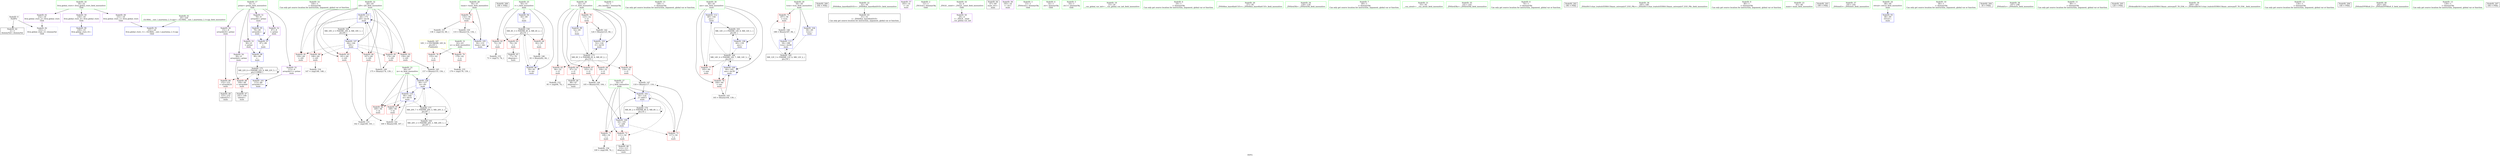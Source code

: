 digraph "SVFG" {
	label="SVFG";

	Node0x55c7fcfff3c0 [shape=record,color=grey,label="{NodeID: 0\nNullPtr}"];
	Node0x55c7fcfff3c0 -> Node0x55c7fd019670[style=solid];
	Node0x55c7fcfff3c0 -> Node0x55c7fd01d080[style=solid];
	Node0x55c7fd019c80 [shape=record,color=blue,label="{NodeID: 97\n87\<--89\n\<--\nmain\n}"];
	Node0x55c7fd019c80 -> Node0x55c7fd019d50[style=dashed];
	Node0x55c7fcffff90 [shape=record,color=green,label="{NodeID: 14\n144\<--1\n\<--dummyObj\nCan only get source location for instruction, argument, global var or function.}"];
	Node0x55c7fd01e850 [shape=record,color=blue,label="{NodeID: 111\n64\<--175\ni20\<--inc34\nmain\n}"];
	Node0x55c7fd01e850 -> Node0x55c7fd01c660[style=dashed];
	Node0x55c7fd01e850 -> Node0x55c7fd01c730[style=dashed];
	Node0x55c7fd01e850 -> Node0x55c7fd01c800[style=dashed];
	Node0x55c7fd01e850 -> Node0x55c7fd01c8d0[style=dashed];
	Node0x55c7fd01e850 -> Node0x55c7fd01c9a0[style=dashed];
	Node0x55c7fd01e850 -> Node0x55c7fd01ca70[style=dashed];
	Node0x55c7fd01e850 -> Node0x55c7fd01e850[style=dashed];
	Node0x55c7fd01e850 -> Node0x55c7fd028720[style=dashed];
	Node0x55c7fd018a50 [shape=record,color=green,label="{NodeID: 28\n56\<--57\ntnum\<--tnum_field_insensitive\nmain\n}"];
	Node0x55c7fd018a50 -> Node0x55c7fd01c180[style=solid];
	Node0x55c7fd018a50 -> Node0x55c7fd01a300[style=solid];
	Node0x55c7fd03a0b0 [shape=record,color=black,label="{NodeID: 208\n190 = PHI()\n}"];
	Node0x55c7fd019670 [shape=record,color=black,label="{NodeID: 42\n2\<--3\ndummyVal\<--dummyVal\n}"];
	Node0x55c7fd01b250 [shape=record,color=purple,label="{NodeID: 56\n151\<--8\narrayidx24\<--prime\nmain\n}"];
	Node0x55c7fd01b250 -> Node0x55c7fd01cdb0[style=solid];
	Node0x55c7fd021890 [shape=record,color=grey,label="{NodeID: 153\n73 = cmp(72, 74, )\n}"];
	Node0x55c7fd01be40 [shape=record,color=red,label="{NodeID: 70\n123\<--52\n\<--i1\nmain\n}"];
	Node0x55c7fd01be40 -> Node0x55c7fd01a6f0[style=solid];
	Node0x55c7fd01c9a0 [shape=record,color=red,label="{NodeID: 84\n167\<--64\n\<--i20\nmain\n}"];
	Node0x55c7fd01c9a0 -> Node0x55c7fd01a570[style=solid];
	Node0x55c7fcffe4d0 [shape=record,color=green,label="{NodeID: 1\n7\<--1\n__dso_handle\<--dummyObj\nGlob }"];
	Node0x55c7fd019d50 [shape=record,color=blue,label="{NodeID: 98\n90\<--89\n\<--\nmain\n}"];
	Node0x55c7fd019d50 -> Node0x55c7fd02be20[style=dashed];
	Node0x55c7fd000060 [shape=record,color=green,label="{NodeID: 15\n148\<--1\n\<--dummyObj\nCan only get source location for instruction, argument, global var or function.}"];
	Node0x55c7fd01e920 [shape=record,color=blue,label="{NodeID: 112\n60\<--144\nans\<--\nmain\n}"];
	Node0x55c7fd01e920 -> Node0x55c7fd01c3f0[style=dashed];
	Node0x55c7fd01e920 -> Node0x55c7fd028220[style=dashed];
	Node0x55c7fd018b20 [shape=record,color=green,label="{NodeID: 29\n58\<--59\ntcou\<--tcou_field_insensitive\nmain\n}"];
	Node0x55c7fd018b20 -> Node0x55c7fd01c250[style=solid];
	Node0x55c7fd018b20 -> Node0x55c7fd01a230[style=solid];
	Node0x55c7fd018b20 -> Node0x55c7fd01e9f0[style=solid];
	Node0x55c7fd03a1b0 [shape=record,color=black,label="{NodeID: 209\n194 = PHI()\n}"];
	Node0x55c7fd019770 [shape=record,color=black,label="{NodeID: 43\n31\<--32\n\<--_ZNSt8ios_base4InitD1Ev\nCan only get source location for instruction, argument, global var or function.}"];
	Node0x55c7fd01b320 [shape=record,color=purple,label="{NodeID: 57\n183\<--14\n\<--.str\nmain\n}"];
	Node0x55c7fd021a10 [shape=record,color=grey,label="{NodeID: 154\n147 = cmp(146, 148, )\n}"];
	Node0x55c7fd01bf10 [shape=record,color=red,label="{NodeID: 71\n108\<--54\n\<--j\nmain\n}"];
	Node0x55c7fd01bf10 -> Node0x55c7fd021d10[style=solid];
	Node0x55c7fd01ca70 [shape=record,color=red,label="{NodeID: 85\n174\<--64\n\<--i20\nmain\n}"];
	Node0x55c7fd01ca70 -> Node0x55c7fd021290[style=solid];
	Node0x55c7fcfff990 [shape=record,color=green,label="{NodeID: 2\n12\<--1\n_ZSt3cin\<--dummyObj\nGlob }"];
	Node0x55c7fd019e20 [shape=record,color=blue,label="{NodeID: 99\n52\<--69\ni1\<--\nmain\n}"];
	Node0x55c7fd019e20 -> Node0x55c7fd02b420[style=dashed];
	Node0x55c7fd000130 [shape=record,color=green,label="{NodeID: 16\n4\<--6\n_ZStL8__ioinit\<--_ZStL8__ioinit_field_insensitive\nGlob }"];
	Node0x55c7fd000130 -> Node0x55c7fd01ad70[style=solid];
	Node0x55c7fd01e9f0 [shape=record,color=blue,label="{NodeID: 113\n58\<--188\ntcou\<--inc40\nmain\n}"];
	Node0x55c7fd01e9f0 -> Node0x55c7fd027d20[style=dashed];
	Node0x55c7fd018bf0 [shape=record,color=green,label="{NodeID: 30\n60\<--61\nans\<--ans_field_insensitive\nmain\n}"];
	Node0x55c7fd018bf0 -> Node0x55c7fd01c320[style=solid];
	Node0x55c7fd018bf0 -> Node0x55c7fd01c3f0[style=solid];
	Node0x55c7fd018bf0 -> Node0x55c7fd01e440[style=solid];
	Node0x55c7fd018bf0 -> Node0x55c7fd01e6b0[style=solid];
	Node0x55c7fd018bf0 -> Node0x55c7fd01e920[style=solid];
	Node0x55c7fd019870 [shape=record,color=black,label="{NodeID: 44\n47\<--69\nmain_ret\<--\nmain\n}"];
	Node0x55c7fd01a570 [shape=record,color=grey,label="{NodeID: 141\n169 = Binary(168, 167, )\n}"];
	Node0x55c7fd01a570 -> Node0x55c7fd01e780[style=solid];
	Node0x55c7fd01b3f0 [shape=record,color=purple,label="{NodeID: 58\n193\<--16\n\<--.str.1\nmain\n}"];
	Node0x55c7fd021b90 [shape=record,color=grey,label="{NodeID: 155\n179 = cmp(178, 139, )\n}"];
	Node0x55c7fd01bfe0 [shape=record,color=red,label="{NodeID: 72\n111\<--54\n\<--j\nmain\n}"];
	Node0x55c7fd01bfe0 -> Node0x55c7fd01abd0[style=solid];
	Node0x55c7fd01cb40 [shape=record,color=red,label="{NodeID: 86\n160\<--66\n\<--m\nmain\n}"];
	Node0x55c7fd01cb40 -> Node0x55c7fd021590[style=solid];
	Node0x55c7fcfffba0 [shape=record,color=green,label="{NodeID: 3\n13\<--1\n_ZSt4cout\<--dummyObj\nGlob }"];
	Node0x55c7fd019ef0 [shape=record,color=blue,label="{NodeID: 100\n54\<--105\nj\<--add\nmain\n}"];
	Node0x55c7fd019ef0 -> Node0x55c7fd01bf10[style=dashed];
	Node0x55c7fd019ef0 -> Node0x55c7fd01bfe0[style=dashed];
	Node0x55c7fd019ef0 -> Node0x55c7fd01c0b0[style=dashed];
	Node0x55c7fd019ef0 -> Node0x55c7fd01a090[style=dashed];
	Node0x55c7fd019ef0 -> Node0x55c7fd02b920[style=dashed];
	Node0x55c7fd000200 [shape=record,color=green,label="{NodeID: 17\n8\<--11\nprime\<--prime_field_insensitive\nGlob }"];
	Node0x55c7fd000200 -> Node0x55c7fd01ae40[style=solid];
	Node0x55c7fd000200 -> Node0x55c7fd01af10[style=solid];
	Node0x55c7fd000200 -> Node0x55c7fd01afe0[style=solid];
	Node0x55c7fd000200 -> Node0x55c7fd01b0b0[style=solid];
	Node0x55c7fd000200 -> Node0x55c7fd01b180[style=solid];
	Node0x55c7fd000200 -> Node0x55c7fd01b250[style=solid];
	Node0x55c7fd018cc0 [shape=record,color=green,label="{NodeID: 31\n62\<--63\nn\<--n_field_insensitive\nmain\n}"];
	Node0x55c7fd018cc0 -> Node0x55c7fd01c4c0[style=solid];
	Node0x55c7fd018cc0 -> Node0x55c7fd01c590[style=solid];
	Node0x55c7fd019940 [shape=record,color=black,label="{NodeID: 45\n77\<--76\nidxprom\<--\nmain\n}"];
	Node0x55c7fd01a6f0 [shape=record,color=grey,label="{NodeID: 142\n124 = Binary(123, 84, )\n}"];
	Node0x55c7fd01a6f0 -> Node0x55c7fd01a160[style=solid];
	Node0x55c7fd01b4c0 [shape=record,color=purple,label="{NodeID: 59\n230\<--18\nllvm.global_ctors_0\<--llvm.global_ctors\nGlob }"];
	Node0x55c7fd01b4c0 -> Node0x55c7fd01ce80[style=solid];
	Node0x55c7fd021d10 [shape=record,color=grey,label="{NodeID: 156\n109 = cmp(108, 74, )\n}"];
	Node0x55c7fd01c0b0 [shape=record,color=red,label="{NodeID: 73\n117\<--54\n\<--j\nmain\n}"];
	Node0x55c7fd01c0b0 -> Node0x55c7fd020f90[style=solid];
	Node0x55c7fd01cc10 [shape=record,color=red,label="{NodeID: 87\n168\<--66\n\<--m\nmain\n}"];
	Node0x55c7fd01cc10 -> Node0x55c7fd01a570[style=solid];
	Node0x55c7fcfff720 [shape=record,color=green,label="{NodeID: 4\n14\<--1\n.str\<--dummyObj\nGlob }"];
	Node0x55c7fd019fc0 [shape=record,color=blue,label="{NodeID: 101\n113\<--89\narrayidx11\<--\nmain\n}"];
	Node0x55c7fd019fc0 -> Node0x55c7fd019fc0[style=dashed];
	Node0x55c7fd019fc0 -> Node0x55c7fd02be20[style=dashed];
	Node0x55c7fd0002d0 [shape=record,color=green,label="{NodeID: 18\n18\<--22\nllvm.global_ctors\<--llvm.global_ctors_field_insensitive\nGlob }"];
	Node0x55c7fd0002d0 -> Node0x55c7fd01b4c0[style=solid];
	Node0x55c7fd0002d0 -> Node0x55c7fd01b5c0[style=solid];
	Node0x55c7fd0002d0 -> Node0x55c7fd01b6c0[style=solid];
	Node0x55c7fd018d90 [shape=record,color=green,label="{NodeID: 32\n64\<--65\ni20\<--i20_field_insensitive\nmain\n}"];
	Node0x55c7fd018d90 -> Node0x55c7fd01c660[style=solid];
	Node0x55c7fd018d90 -> Node0x55c7fd01c730[style=solid];
	Node0x55c7fd018d90 -> Node0x55c7fd01c800[style=solid];
	Node0x55c7fd018d90 -> Node0x55c7fd01c8d0[style=solid];
	Node0x55c7fd018d90 -> Node0x55c7fd01c9a0[style=solid];
	Node0x55c7fd018d90 -> Node0x55c7fd01ca70[style=solid];
	Node0x55c7fd018d90 -> Node0x55c7fd01e510[style=solid];
	Node0x55c7fd018d90 -> Node0x55c7fd01e850[style=solid];
	Node0x55c7fd019a10 [shape=record,color=black,label="{NodeID: 46\n98\<--97\nidxprom5\<--\nmain\n}"];
	Node0x55c7fd01a870 [shape=record,color=grey,label="{NodeID: 143\n165 = Binary(164, 139, )\n}"];
	Node0x55c7fd01a870 -> Node0x55c7fd01e6b0[style=solid];
	Node0x55c7fd01b5c0 [shape=record,color=purple,label="{NodeID: 60\n231\<--18\nllvm.global_ctors_1\<--llvm.global_ctors\nGlob }"];
	Node0x55c7fd01b5c0 -> Node0x55c7fd01cf80[style=solid];
	Node0x55c7fd021e90 [shape=record,color=grey,label="{NodeID: 157\n136 = cmp(132, 69, )\n}"];
	Node0x55c7fd01c180 [shape=record,color=red,label="{NodeID: 74\n132\<--56\n\<--tnum\nmain\n}"];
	Node0x55c7fd01c180 -> Node0x55c7fd021410[style=solid];
	Node0x55c7fd01c180 -> Node0x55c7fd021e90[style=solid];
	Node0x55c7fd01cce0 [shape=record,color=red,label="{NodeID: 88\n100\<--99\n\<--arrayidx6\nmain\n}"];
	Node0x55c7fd01cce0 -> Node0x55c7fd019ae0[style=solid];
	Node0x55c7fcfff7b0 [shape=record,color=green,label="{NodeID: 5\n16\<--1\n.str.1\<--dummyObj\nGlob }"];
	Node0x55c7fd01a090 [shape=record,color=blue,label="{NodeID: 102\n54\<--118\nj\<--add13\nmain\n}"];
	Node0x55c7fd01a090 -> Node0x55c7fd01bf10[style=dashed];
	Node0x55c7fd01a090 -> Node0x55c7fd01bfe0[style=dashed];
	Node0x55c7fd01a090 -> Node0x55c7fd01c0b0[style=dashed];
	Node0x55c7fd01a090 -> Node0x55c7fd01a090[style=dashed];
	Node0x55c7fd01a090 -> Node0x55c7fd02b920[style=dashed];
	Node0x55c7fd0003a0 [shape=record,color=green,label="{NodeID: 19\n23\<--24\n__cxx_global_var_init\<--__cxx_global_var_init_field_insensitive\n}"];
	Node0x55c7fd018e60 [shape=record,color=green,label="{NodeID: 33\n66\<--67\nm\<--m_field_insensitive\nmain\n}"];
	Node0x55c7fd018e60 -> Node0x55c7fd01cb40[style=solid];
	Node0x55c7fd018e60 -> Node0x55c7fd01cc10[style=solid];
	Node0x55c7fd018e60 -> Node0x55c7fd01e5e0[style=solid];
	Node0x55c7fd018e60 -> Node0x55c7fd01e780[style=solid];
	Node0x55c7fd019ae0 [shape=record,color=black,label="{NodeID: 47\n101\<--100\ntobool\<--\nmain\n}"];
	Node0x55c7fd01a9f0 [shape=record,color=grey,label="{NodeID: 144\n105 = Binary(103, 104, )\n}"];
	Node0x55c7fd01a9f0 -> Node0x55c7fd019ef0[style=solid];
	Node0x55c7fd01b6c0 [shape=record,color=purple,label="{NodeID: 61\n232\<--18\nllvm.global_ctors_2\<--llvm.global_ctors\nGlob }"];
	Node0x55c7fd01b6c0 -> Node0x55c7fd01d080[style=solid];
	Node0x55c7fd026920 [shape=record,color=black,label="{NodeID: 158\nMR_4V_3 = PHI(MR_4V_4, MR_4V_2, )\npts\{51 \}\n}"];
	Node0x55c7fd026920 -> Node0x55c7fd01b7c0[style=dashed];
	Node0x55c7fd026920 -> Node0x55c7fd01b890[style=dashed];
	Node0x55c7fd026920 -> Node0x55c7fd01b960[style=dashed];
	Node0x55c7fd026920 -> Node0x55c7fd019bb0[style=dashed];
	Node0x55c7fd01c250 [shape=record,color=red,label="{NodeID: 75\n187\<--58\n\<--tcou\nmain\n}"];
	Node0x55c7fd01c250 -> Node0x55c7fd021110[style=solid];
	Node0x55c7fd01cdb0 [shape=record,color=red,label="{NodeID: 89\n152\<--151\n\<--arrayidx24\nmain\n}"];
	Node0x55c7fd01cdb0 -> Node0x55c7fd01aca0[style=solid];
	Node0x55c7fcfff840 [shape=record,color=green,label="{NodeID: 6\n19\<--1\n\<--dummyObj\nCan only get source location for instruction, argument, global var or function.}"];
	Node0x55c7fd01a160 [shape=record,color=blue,label="{NodeID: 103\n52\<--124\ni1\<--inc16\nmain\n}"];
	Node0x55c7fd01a160 -> Node0x55c7fd02b420[style=dashed];
	Node0x55c7fd000470 [shape=record,color=green,label="{NodeID: 20\n27\<--28\n_ZNSt8ios_base4InitC1Ev\<--_ZNSt8ios_base4InitC1Ev_field_insensitive\n}"];
	Node0x55c7fd018f30 [shape=record,color=green,label="{NodeID: 34\n129\<--130\n_ZNSirsERi\<--_ZNSirsERi_field_insensitive\n}"];
	Node0x55c7fd01abd0 [shape=record,color=black,label="{NodeID: 48\n112\<--111\nidxprom10\<--\nmain\n}"];
	Node0x55c7fd020cd0 [shape=record,color=grey,label="{NodeID: 145\n157 = Binary(155, 156, )\n}"];
	Node0x55c7fd020cd0 -> Node0x55c7fd01e5e0[style=solid];
	Node0x55c7fd01b7c0 [shape=record,color=red,label="{NodeID: 62\n72\<--50\n\<--i\nmain\n}"];
	Node0x55c7fd01b7c0 -> Node0x55c7fd021890[style=solid];
	Node0x55c7fd01c320 [shape=record,color=red,label="{NodeID: 76\n164\<--60\n\<--ans\nmain\n}"];
	Node0x55c7fd01c320 -> Node0x55c7fd01a870[style=solid];
	Node0x55c7fd02b420 [shape=record,color=black,label="{NodeID: 173\nMR_6V_3 = PHI(MR_6V_4, MR_6V_2, )\npts\{53 \}\n}"];
	Node0x55c7fd02b420 -> Node0x55c7fd01ba30[style=dashed];
	Node0x55c7fd02b420 -> Node0x55c7fd01bb00[style=dashed];
	Node0x55c7fd02b420 -> Node0x55c7fd01bbd0[style=dashed];
	Node0x55c7fd02b420 -> Node0x55c7fd01bca0[style=dashed];
	Node0x55c7fd02b420 -> Node0x55c7fd01bd70[style=dashed];
	Node0x55c7fd02b420 -> Node0x55c7fd01be40[style=dashed];
	Node0x55c7fd02b420 -> Node0x55c7fd01a160[style=dashed];
	Node0x55c7fd01ce80 [shape=record,color=blue,label="{NodeID: 90\n230\<--19\nllvm.global_ctors_0\<--\nGlob }"];
	Node0x55c7fd000d70 [shape=record,color=green,label="{NodeID: 7\n69\<--1\n\<--dummyObj\nCan only get source location for instruction, argument, global var or function.}"];
	Node0x55c7fd02ef90 [shape=record,color=yellow,style=double,label="{NodeID: 187\n16V_1 = ENCHI(MR_16V_0)\npts\{63 \}\nFun[main]}"];
	Node0x55c7fd02ef90 -> Node0x55c7fd01c4c0[style=dashed];
	Node0x55c7fd02ef90 -> Node0x55c7fd01c590[style=dashed];
	Node0x55c7fd01a230 [shape=record,color=blue,label="{NodeID: 104\n58\<--69\ntcou\<--\nmain\n}"];
	Node0x55c7fd01a230 -> Node0x55c7fd027d20[style=dashed];
	Node0x55c7fd000540 [shape=record,color=green,label="{NodeID: 21\n33\<--34\n__cxa_atexit\<--__cxa_atexit_field_insensitive\n}"];
	Node0x55c7fd019000 [shape=record,color=green,label="{NodeID: 35\n141\<--142\n_ZNSirsERx\<--_ZNSirsERx_field_insensitive\n}"];
	Node0x55c7fd01aca0 [shape=record,color=black,label="{NodeID: 49\n153\<--152\ntobool25\<--\nmain\n}"];
	Node0x55c7fd020e10 [shape=record,color=grey,label="{NodeID: 146\n83 = Binary(82, 84, )\n}"];
	Node0x55c7fd020e10 -> Node0x55c7fd019bb0[style=solid];
	Node0x55c7fd01b890 [shape=record,color=red,label="{NodeID: 63\n76\<--50\n\<--i\nmain\n}"];
	Node0x55c7fd01b890 -> Node0x55c7fd019940[style=solid];
	Node0x55c7fd01c3f0 [shape=record,color=red,label="{NodeID: 77\n195\<--60\n\<--ans\nmain\n}"];
	Node0x55c7fd02b920 [shape=record,color=black,label="{NodeID: 174\nMR_8V_2 = PHI(MR_8V_6, MR_8V_1, )\npts\{55 \}\n}"];
	Node0x55c7fd02b920 -> Node0x55c7fd019ef0[style=dashed];
	Node0x55c7fd02b920 -> Node0x55c7fd02b920[style=dashed];
	Node0x55c7fd01cf80 [shape=record,color=blue,label="{NodeID: 91\n231\<--20\nllvm.global_ctors_1\<--_GLOBAL__sub_I_anarinima_2_0.cpp\nGlob }"];
	Node0x55c7fd000e00 [shape=record,color=green,label="{NodeID: 8\n74\<--1\n\<--dummyObj\nCan only get source location for instruction, argument, global var or function.}"];
	Node0x55c7fd01a300 [shape=record,color=blue,label="{NodeID: 105\n56\<--133\ntnum\<--dec\nmain\n}"];
	Node0x55c7fd01a300 -> Node0x55c7fd01c180[style=dashed];
	Node0x55c7fd01a300 -> Node0x55c7fd01a300[style=dashed];
	Node0x55c7fd000610 [shape=record,color=green,label="{NodeID: 22\n32\<--38\n_ZNSt8ios_base4InitD1Ev\<--_ZNSt8ios_base4InitD1Ev_field_insensitive\n}"];
	Node0x55c7fd000610 -> Node0x55c7fd019770[style=solid];
	Node0x55c7fce158f0 [shape=record,color=black,label="{NodeID: 202\n196 = PHI()\n}"];
	Node0x55c7fd0190d0 [shape=record,color=green,label="{NodeID: 36\n185\<--186\n_ZStlsISt11char_traitsIcEERSt13basic_ostreamIcT_ES5_PKc\<--_ZStlsISt11char_traitsIcEERSt13basic_ostreamIcT_ES5_PKc_field_insensitive\n}"];
	Node0x55c7fd01ad70 [shape=record,color=purple,label="{NodeID: 50\n29\<--4\n\<--_ZStL8__ioinit\n__cxx_global_var_init\n}"];
	Node0x55c7fd020f90 [shape=record,color=grey,label="{NodeID: 147\n118 = Binary(117, 116, )\n}"];
	Node0x55c7fd020f90 -> Node0x55c7fd01a090[style=solid];
	Node0x55c7fd01b960 [shape=record,color=red,label="{NodeID: 64\n82\<--50\n\<--i\nmain\n}"];
	Node0x55c7fd01b960 -> Node0x55c7fd020e10[style=solid];
	Node0x55c7fd01c4c0 [shape=record,color=red,label="{NodeID: 78\n155\<--62\n\<--n\nmain\n}"];
	Node0x55c7fd01c4c0 -> Node0x55c7fd020cd0[style=solid];
	Node0x55c7fd02be20 [shape=record,color=black,label="{NodeID: 175\nMR_22V_6 = PHI(MR_22V_9, MR_22V_5, )\npts\{110000 \}\n}"];
	Node0x55c7fd02be20 -> Node0x55c7fd01cce0[style=dashed];
	Node0x55c7fd02be20 -> Node0x55c7fd01cdb0[style=dashed];
	Node0x55c7fd02be20 -> Node0x55c7fd019fc0[style=dashed];
	Node0x55c7fd02be20 -> Node0x55c7fd02be20[style=dashed];
	Node0x55c7fd01d080 [shape=record,color=blue, style = dotted,label="{NodeID: 92\n232\<--3\nllvm.global_ctors_2\<--dummyVal\nGlob }"];
	Node0x55c7fd000e90 [shape=record,color=green,label="{NodeID: 9\n80\<--1\n\<--dummyObj\nCan only get source location for instruction, argument, global var or function.}"];
	Node0x55c7fd01e440 [shape=record,color=blue,label="{NodeID: 106\n60\<--139\nans\<--\nmain\n}"];
	Node0x55c7fd01e440 -> Node0x55c7fd029120[style=dashed];
	Node0x55c7fd018680 [shape=record,color=green,label="{NodeID: 23\n45\<--46\nmain\<--main_field_insensitive\n}"];
	Node0x55c7fd038ea0 [shape=record,color=black,label="{NodeID: 203\n199 = PHI()\n}"];
	Node0x55c7fd0191a0 [shape=record,color=green,label="{NodeID: 37\n191\<--192\n_ZNSolsEi\<--_ZNSolsEi_field_insensitive\n}"];
	Node0x55c7fd01ae40 [shape=record,color=purple,label="{NodeID: 51\n78\<--8\narrayidx\<--prime\nmain\n}"];
	Node0x55c7fd01ae40 -> Node0x55c7fd01d320[style=solid];
	Node0x55c7fd021110 [shape=record,color=grey,label="{NodeID: 148\n188 = Binary(187, 84, )\n}"];
	Node0x55c7fd021110 -> Node0x55c7fd01e9f0[style=solid];
	Node0x55c7fd01ba30 [shape=record,color=red,label="{NodeID: 65\n94\<--52\n\<--i1\nmain\n}"];
	Node0x55c7fd01ba30 -> Node0x55c7fd021710[style=solid];
	Node0x55c7fd027d20 [shape=record,color=black,label="{NodeID: 162\nMR_12V_3 = PHI(MR_12V_4, MR_12V_2, )\npts\{59 \}\n}"];
	Node0x55c7fd027d20 -> Node0x55c7fd01c250[style=dashed];
	Node0x55c7fd027d20 -> Node0x55c7fd01e9f0[style=dashed];
	Node0x55c7fd01c590 [shape=record,color=red,label="{NodeID: 79\n178\<--62\n\<--n\nmain\n}"];
	Node0x55c7fd01c590 -> Node0x55c7fd021b90[style=solid];
	Node0x55c7fd01d180 [shape=record,color=blue,label="{NodeID: 93\n48\<--69\nretval\<--\nmain\n}"];
	Node0x55c7fd000f20 [shape=record,color=green,label="{NodeID: 10\n84\<--1\n\<--dummyObj\nCan only get source location for instruction, argument, global var or function.}"];
	Node0x55c7fd01e510 [shape=record,color=blue,label="{NodeID: 107\n64\<--144\ni20\<--\nmain\n}"];
	Node0x55c7fd01e510 -> Node0x55c7fd01c660[style=dashed];
	Node0x55c7fd01e510 -> Node0x55c7fd01c730[style=dashed];
	Node0x55c7fd01e510 -> Node0x55c7fd01c800[style=dashed];
	Node0x55c7fd01e510 -> Node0x55c7fd01c8d0[style=dashed];
	Node0x55c7fd01e510 -> Node0x55c7fd01c9a0[style=dashed];
	Node0x55c7fd01e510 -> Node0x55c7fd01ca70[style=dashed];
	Node0x55c7fd01e510 -> Node0x55c7fd01e850[style=dashed];
	Node0x55c7fd01e510 -> Node0x55c7fd028720[style=dashed];
	Node0x55c7fd018710 [shape=record,color=green,label="{NodeID: 24\n48\<--49\nretval\<--retval_field_insensitive\nmain\n}"];
	Node0x55c7fd018710 -> Node0x55c7fd01d180[style=solid];
	Node0x55c7fd039210 [shape=record,color=black,label="{NodeID: 204\n30 = PHI()\n}"];
	Node0x55c7fd019270 [shape=record,color=green,label="{NodeID: 38\n197\<--198\n_ZNSolsEx\<--_ZNSolsEx_field_insensitive\n}"];
	Node0x55c7fd01af10 [shape=record,color=purple,label="{NodeID: 52\n87\<--8\n\<--prime\nmain\n}"];
	Node0x55c7fd01af10 -> Node0x55c7fd019c80[style=solid];
	Node0x55c7fd021290 [shape=record,color=grey,label="{NodeID: 149\n175 = Binary(174, 139, )\n}"];
	Node0x55c7fd021290 -> Node0x55c7fd01e850[style=solid];
	Node0x55c7fd01bb00 [shape=record,color=red,label="{NodeID: 66\n97\<--52\n\<--i1\nmain\n}"];
	Node0x55c7fd01bb00 -> Node0x55c7fd019a10[style=solid];
	Node0x55c7fd028220 [shape=record,color=black,label="{NodeID: 163\nMR_14V_2 = PHI(MR_14V_9, MR_14V_1, )\npts\{61 \}\n}"];
	Node0x55c7fd028220 -> Node0x55c7fd01e440[style=dashed];
	Node0x55c7fd01c660 [shape=record,color=red,label="{NodeID: 80\n146\<--64\n\<--i20\nmain\n}"];
	Node0x55c7fd01c660 -> Node0x55c7fd021a10[style=solid];
	Node0x55c7fd02c820 [shape=record,color=black,label="{NodeID: 177\nMR_20V_7 = PHI(MR_20V_5, MR_20V_3, )\npts\{67 \}\n}"];
	Node0x55c7fd02c820 -> Node0x55c7fd01e5e0[style=dashed];
	Node0x55c7fd02c820 -> Node0x55c7fd028c20[style=dashed];
	Node0x55c7fd02c820 -> Node0x55c7fd02c820[style=dashed];
	Node0x55c7fd01d250 [shape=record,color=blue,label="{NodeID: 94\n50\<--69\ni\<--\nmain\n}"];
	Node0x55c7fd01d250 -> Node0x55c7fd026920[style=dashed];
	Node0x55c7fcfffd20 [shape=record,color=green,label="{NodeID: 11\n89\<--1\n\<--dummyObj\nCan only get source location for instruction, argument, global var or function.}"];
	Node0x55c7fd01e5e0 [shape=record,color=blue,label="{NodeID: 108\n66\<--157\nm\<--div\nmain\n}"];
	Node0x55c7fd01e5e0 -> Node0x55c7fd01cb40[style=dashed];
	Node0x55c7fd01e5e0 -> Node0x55c7fd01cc10[style=dashed];
	Node0x55c7fd01e5e0 -> Node0x55c7fd01e780[style=dashed];
	Node0x55c7fd01e5e0 -> Node0x55c7fd02c820[style=dashed];
	Node0x55c7fd0187e0 [shape=record,color=green,label="{NodeID: 25\n50\<--51\ni\<--i_field_insensitive\nmain\n}"];
	Node0x55c7fd0187e0 -> Node0x55c7fd01b7c0[style=solid];
	Node0x55c7fd0187e0 -> Node0x55c7fd01b890[style=solid];
	Node0x55c7fd0187e0 -> Node0x55c7fd01b960[style=solid];
	Node0x55c7fd0187e0 -> Node0x55c7fd01d250[style=solid];
	Node0x55c7fd0187e0 -> Node0x55c7fd019bb0[style=solid];
	Node0x55c7fd039310 [shape=record,color=black,label="{NodeID: 205\n128 = PHI()\n}"];
	Node0x55c7fd019370 [shape=record,color=green,label="{NodeID: 39\n200\<--201\n_ZSt4endlIcSt11char_traitsIcEERSt13basic_ostreamIT_T0_ES6_\<--_ZSt4endlIcSt11char_traitsIcEERSt13basic_ostreamIT_T0_ES6__field_insensitive\n}"];
	Node0x55c7fd01afe0 [shape=record,color=purple,label="{NodeID: 53\n90\<--8\n\<--prime\nmain\n}"];
	Node0x55c7fd01afe0 -> Node0x55c7fd019d50[style=solid];
	Node0x55c7fd021410 [shape=record,color=grey,label="{NodeID: 150\n133 = Binary(132, 134, )\n}"];
	Node0x55c7fd021410 -> Node0x55c7fd01a300[style=solid];
	Node0x55c7fd01bbd0 [shape=record,color=red,label="{NodeID: 67\n103\<--52\n\<--i1\nmain\n}"];
	Node0x55c7fd01bbd0 -> Node0x55c7fd01a9f0[style=solid];
	Node0x55c7fd028720 [shape=record,color=black,label="{NodeID: 164\nMR_18V_2 = PHI(MR_18V_4, MR_18V_1, )\npts\{65 \}\n}"];
	Node0x55c7fd028720 -> Node0x55c7fd01e510[style=dashed];
	Node0x55c7fd01c730 [shape=record,color=red,label="{NodeID: 81\n150\<--64\n\<--i20\nmain\n}"];
	Node0x55c7fd01d320 [shape=record,color=blue,label="{NodeID: 95\n78\<--80\narrayidx\<--\nmain\n}"];
	Node0x55c7fd01d320 -> Node0x55c7fd01d320[style=dashed];
	Node0x55c7fd01d320 -> Node0x55c7fd019c80[style=dashed];
	Node0x55c7fcfffdf0 [shape=record,color=green,label="{NodeID: 12\n134\<--1\n\<--dummyObj\nCan only get source location for instruction, argument, global var or function.}"];
	Node0x55c7fd01e6b0 [shape=record,color=blue,label="{NodeID: 109\n60\<--165\nans\<--inc30\nmain\n}"];
	Node0x55c7fd01e6b0 -> Node0x55c7fd01c320[style=dashed];
	Node0x55c7fd01e6b0 -> Node0x55c7fd01e6b0[style=dashed];
	Node0x55c7fd01e6b0 -> Node0x55c7fd029120[style=dashed];
	Node0x55c7fd0188b0 [shape=record,color=green,label="{NodeID: 26\n52\<--53\ni1\<--i1_field_insensitive\nmain\n}"];
	Node0x55c7fd0188b0 -> Node0x55c7fd01ba30[style=solid];
	Node0x55c7fd0188b0 -> Node0x55c7fd01bb00[style=solid];
	Node0x55c7fd0188b0 -> Node0x55c7fd01bbd0[style=solid];
	Node0x55c7fd0188b0 -> Node0x55c7fd01bca0[style=solid];
	Node0x55c7fd0188b0 -> Node0x55c7fd01bd70[style=solid];
	Node0x55c7fd0188b0 -> Node0x55c7fd01be40[style=solid];
	Node0x55c7fd0188b0 -> Node0x55c7fd019e20[style=solid];
	Node0x55c7fd0188b0 -> Node0x55c7fd01a160[style=solid];
	Node0x55c7fd039410 [shape=record,color=black,label="{NodeID: 206\n140 = PHI()\n}"];
	Node0x55c7fd019470 [shape=record,color=green,label="{NodeID: 40\n202\<--203\n_ZNSolsEPFRSoS_E\<--_ZNSolsEPFRSoS_E_field_insensitive\n}"];
	Node0x55c7fd01b0b0 [shape=record,color=purple,label="{NodeID: 54\n99\<--8\narrayidx6\<--prime\nmain\n}"];
	Node0x55c7fd01b0b0 -> Node0x55c7fd01cce0[style=solid];
	Node0x55c7fd021590 [shape=record,color=grey,label="{NodeID: 151\n162 = cmp(160, 161, )\n}"];
	Node0x55c7fd01bca0 [shape=record,color=red,label="{NodeID: 68\n104\<--52\n\<--i1\nmain\n}"];
	Node0x55c7fd01bca0 -> Node0x55c7fd01a9f0[style=solid];
	Node0x55c7fd028c20 [shape=record,color=black,label="{NodeID: 165\nMR_20V_2 = PHI(MR_20V_3, MR_20V_1, )\npts\{67 \}\n}"];
	Node0x55c7fd028c20 -> Node0x55c7fd01e5e0[style=dashed];
	Node0x55c7fd028c20 -> Node0x55c7fd028c20[style=dashed];
	Node0x55c7fd028c20 -> Node0x55c7fd02c820[style=dashed];
	Node0x55c7fd01c800 [shape=record,color=red,label="{NodeID: 82\n156\<--64\n\<--i20\nmain\n}"];
	Node0x55c7fd01c800 -> Node0x55c7fd020cd0[style=solid];
	Node0x55c7fd019bb0 [shape=record,color=blue,label="{NodeID: 96\n50\<--83\ni\<--inc\nmain\n}"];
	Node0x55c7fd019bb0 -> Node0x55c7fd026920[style=dashed];
	Node0x55c7fcfffec0 [shape=record,color=green,label="{NodeID: 13\n139\<--1\n\<--dummyObj\nCan only get source location for instruction, argument, global var or function.}"];
	Node0x55c7fd01e780 [shape=record,color=blue,label="{NodeID: 110\n66\<--169\nm\<--div31\nmain\n}"];
	Node0x55c7fd01e780 -> Node0x55c7fd01cb40[style=dashed];
	Node0x55c7fd01e780 -> Node0x55c7fd01cc10[style=dashed];
	Node0x55c7fd01e780 -> Node0x55c7fd01e780[style=dashed];
	Node0x55c7fd01e780 -> Node0x55c7fd02c820[style=dashed];
	Node0x55c7fd018980 [shape=record,color=green,label="{NodeID: 27\n54\<--55\nj\<--j_field_insensitive\nmain\n}"];
	Node0x55c7fd018980 -> Node0x55c7fd01bf10[style=solid];
	Node0x55c7fd018980 -> Node0x55c7fd01bfe0[style=solid];
	Node0x55c7fd018980 -> Node0x55c7fd01c0b0[style=solid];
	Node0x55c7fd018980 -> Node0x55c7fd019ef0[style=solid];
	Node0x55c7fd018980 -> Node0x55c7fd01a090[style=solid];
	Node0x55c7fd039f50 [shape=record,color=black,label="{NodeID: 207\n184 = PHI()\n}"];
	Node0x55c7fd019570 [shape=record,color=green,label="{NodeID: 41\n20\<--226\n_GLOBAL__sub_I_anarinima_2_0.cpp\<--_GLOBAL__sub_I_anarinima_2_0.cpp_field_insensitive\n}"];
	Node0x55c7fd019570 -> Node0x55c7fd01cf80[style=solid];
	Node0x55c7fd01b180 [shape=record,color=purple,label="{NodeID: 55\n113\<--8\narrayidx11\<--prime\nmain\n}"];
	Node0x55c7fd01b180 -> Node0x55c7fd019fc0[style=solid];
	Node0x55c7fd021710 [shape=record,color=grey,label="{NodeID: 152\n95 = cmp(94, 74, )\n}"];
	Node0x55c7fd01bd70 [shape=record,color=red,label="{NodeID: 69\n116\<--52\n\<--i1\nmain\n}"];
	Node0x55c7fd01bd70 -> Node0x55c7fd020f90[style=solid];
	Node0x55c7fd029120 [shape=record,color=black,label="{NodeID: 166\nMR_14V_4 = PHI(MR_14V_7, MR_14V_3, )\npts\{61 \}\n}"];
	Node0x55c7fd029120 -> Node0x55c7fd01c320[style=dashed];
	Node0x55c7fd029120 -> Node0x55c7fd01c3f0[style=dashed];
	Node0x55c7fd029120 -> Node0x55c7fd01e6b0[style=dashed];
	Node0x55c7fd029120 -> Node0x55c7fd01e920[style=dashed];
	Node0x55c7fd029120 -> Node0x55c7fd028220[style=dashed];
	Node0x55c7fd029120 -> Node0x55c7fd029120[style=dashed];
	Node0x55c7fd01c8d0 [shape=record,color=red,label="{NodeID: 83\n161\<--64\n\<--i20\nmain\n}"];
	Node0x55c7fd01c8d0 -> Node0x55c7fd021590[style=solid];
}
